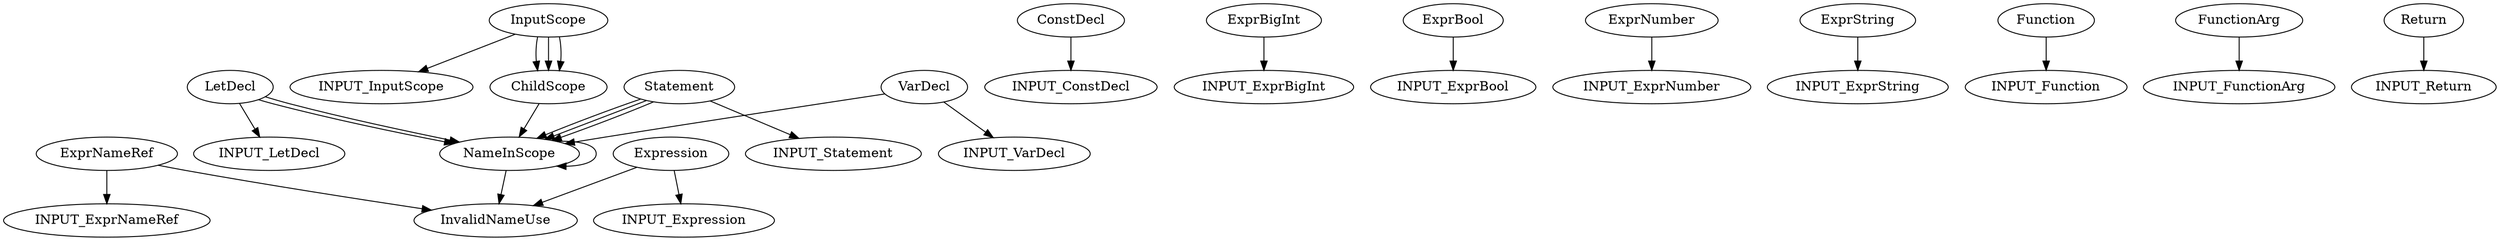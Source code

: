 digraph {
    0 [label=ChildScope];
    1 [label=ConstDecl];
    2 [label=ExprBigInt];
    3 [label=ExprBool];
    4 [label=ExprNameRef];
    5 [label=ExprNumber];
    6 [label=ExprString];
    7 [label=Expression];
    8 [label=Function];
    9 [label=FunctionArg];
    10 [label=INPUT_ConstDecl];
    11 [label=INPUT_ExprBigInt];
    12 [label=INPUT_ExprBool];
    13 [label=INPUT_ExprNameRef];
    14 [label=INPUT_ExprNumber];
    15 [label=INPUT_ExprString];
    16 [label=INPUT_Expression];
    17 [label=INPUT_Function];
    18 [label=INPUT_FunctionArg];
    19 [label=INPUT_InputScope];
    20 [label=INPUT_LetDecl];
    21 [label=INPUT_Return];
    22 [label=INPUT_Statement];
    23 [label=INPUT_VarDecl];
    24 [label=InputScope];
    25 [label=InvalidNameUse];
    26 [label=LetDecl];
    27 [label=NameInScope];
    28 [label=Return];
    29 [label=Statement];
    30 [label=VarDecl];
    0 -> 27;
    1 -> 10;
    2 -> 11;
    3 -> 12;
    4 -> 13;
    4 -> 25;
    5 -> 14;
    6 -> 15;
    7 -> 16;
    7 -> 25;
    8 -> 17;
    9 -> 18;
    24 -> 0;
    24 -> 0;
    24 -> 0;
    24 -> 19;
    26 -> 20;
    26 -> 27;
    26 -> 27;
    27 -> 25;
    27 -> 27;
    28 -> 21;
    29 -> 22;
    29 -> 27;
    29 -> 27;
    29 -> 27;
    30 -> 23;
    30 -> 27;
}